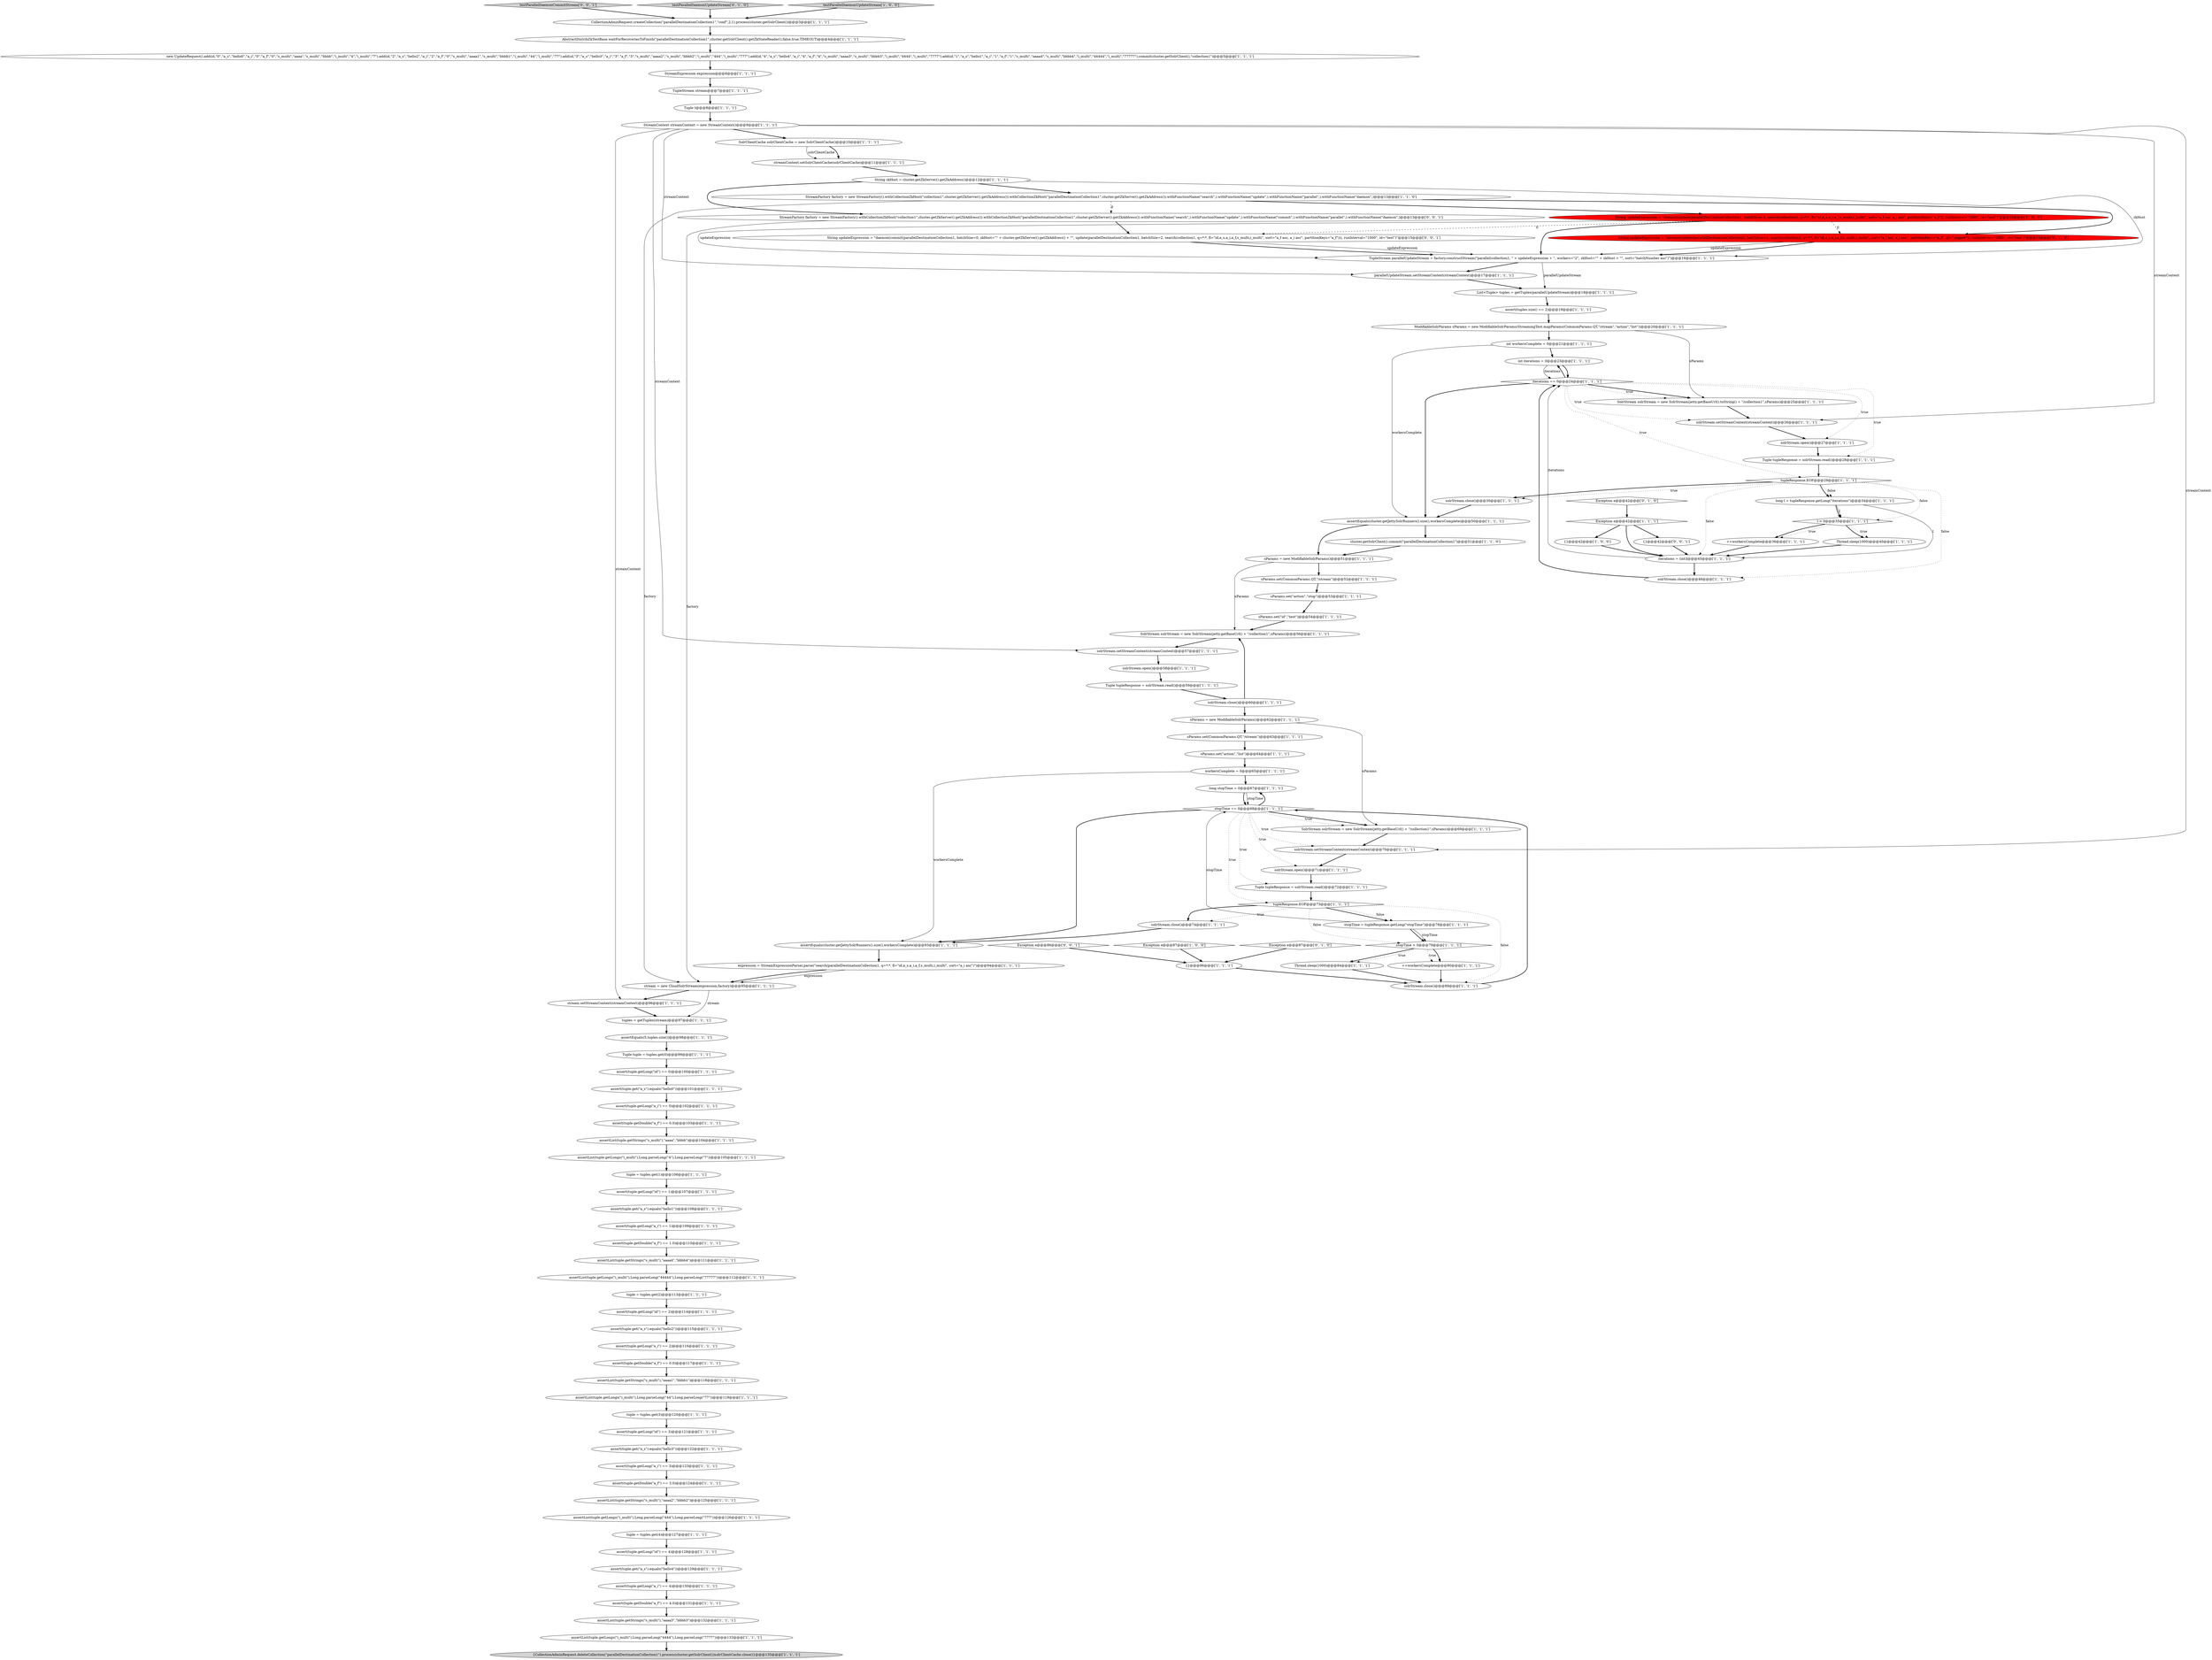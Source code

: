 digraph {
3 [style = filled, label = "assertList(tuple.getStrings(\"s_multi\"),\"aaaa\",\"bbbb\")@@@104@@@['1', '1', '1']", fillcolor = white, shape = ellipse image = "AAA0AAABBB1BBB"];
87 [style = filled, label = "assert(tuple.getLong(\"a_i\") == 1)@@@109@@@['1', '1', '1']", fillcolor = white, shape = ellipse image = "AAA0AAABBB1BBB"];
109 [style = filled, label = "Exception e@@@87@@@['0', '1', '0']", fillcolor = white, shape = diamond image = "AAA0AAABBB2BBB"];
89 [style = filled, label = "l > 0@@@35@@@['1', '1', '1']", fillcolor = white, shape = diamond image = "AAA0AAABBB1BBB"];
91 [style = filled, label = "List<Tuple> tuples = getTuples(parallelUpdateStream)@@@18@@@['1', '1', '1']", fillcolor = white, shape = ellipse image = "AAA0AAABBB1BBB"];
51 [style = filled, label = "Tuple tuple = tuples.get(0)@@@99@@@['1', '1', '1']", fillcolor = white, shape = ellipse image = "AAA0AAABBB1BBB"];
38 [style = filled, label = "stopTime > 0@@@79@@@['1', '1', '1']", fillcolor = white, shape = diamond image = "AAA0AAABBB1BBB"];
63 [style = filled, label = "solrStream.setStreamContext(streamContext)@@@70@@@['1', '1', '1']", fillcolor = white, shape = ellipse image = "AAA0AAABBB1BBB"];
96 [style = filled, label = "assertList(tuple.getLongs(\"i_multi\"),Long.parseLong(\"444\"),Long.parseLong(\"777\"))@@@126@@@['1', '1', '1']", fillcolor = white, shape = ellipse image = "AAA0AAABBB1BBB"];
11 [style = filled, label = "++workersComplete@@@80@@@['1', '1', '1']", fillcolor = white, shape = ellipse image = "AAA0AAABBB1BBB"];
81 [style = filled, label = "Tuple t@@@8@@@['1', '1', '1']", fillcolor = white, shape = ellipse image = "AAA0AAABBB1BBB"];
14 [style = filled, label = "assert(tuple.getLong(\"a_i\") == 2)@@@116@@@['1', '1', '1']", fillcolor = white, shape = ellipse image = "AAA0AAABBB1BBB"];
15 [style = filled, label = "TupleStream stream@@@7@@@['1', '1', '1']", fillcolor = white, shape = ellipse image = "AAA0AAABBB1BBB"];
23 [style = filled, label = "SolrClientCache solrClientCache = new SolrClientCache()@@@10@@@['1', '1', '1']", fillcolor = white, shape = ellipse image = "AAA0AAABBB1BBB"];
83 [style = filled, label = "assert(tuple.getLong(\"a_i\") == 0)@@@102@@@['1', '1', '1']", fillcolor = white, shape = ellipse image = "AAA0AAABBB1BBB"];
49 [style = filled, label = "assert(tuple.getLong(\"id\") == 3)@@@121@@@['1', '1', '1']", fillcolor = white, shape = ellipse image = "AAA0AAABBB1BBB"];
1 [style = filled, label = "sParams.set(CommonParams.QT,\"/stream\")@@@52@@@['1', '1', '1']", fillcolor = white, shape = ellipse image = "AAA0AAABBB1BBB"];
95 [style = filled, label = "assert(tuple.getLong(\"a_i\") == 3)@@@123@@@['1', '1', '1']", fillcolor = white, shape = ellipse image = "AAA0AAABBB1BBB"];
78 [style = filled, label = "stream.setStreamContext(streamContext)@@@96@@@['1', '1', '1']", fillcolor = white, shape = ellipse image = "AAA0AAABBB1BBB"];
72 [style = filled, label = "{}@@@42@@@['1', '0', '0']", fillcolor = white, shape = ellipse image = "AAA0AAABBB1BBB"];
17 [style = filled, label = "solrStream.close()@@@89@@@['1', '1', '1']", fillcolor = white, shape = ellipse image = "AAA0AAABBB1BBB"];
50 [style = filled, label = "assertList(tuple.getLongs(\"i_multi\"),Long.parseLong(\"4444\"),Long.parseLong(\"7777\"))@@@133@@@['1', '1', '1']", fillcolor = white, shape = ellipse image = "AAA0AAABBB1BBB"];
26 [style = filled, label = "ModifiableSolrParams sParams = new ModifiableSolrParams(StreamingTest.mapParams(CommonParams.QT,\"/stream\",\"action\",\"list\"))@@@20@@@['1', '1', '1']", fillcolor = white, shape = ellipse image = "AAA0AAABBB1BBB"];
69 [style = filled, label = "assert(tuples.size() == 2)@@@19@@@['1', '1', '1']", fillcolor = white, shape = ellipse image = "AAA0AAABBB1BBB"];
67 [style = filled, label = "tuples = getTuples(stream)@@@97@@@['1', '1', '1']", fillcolor = white, shape = ellipse image = "AAA0AAABBB1BBB"];
66 [style = filled, label = "assert(tuple.getLong(\"id\") == 1)@@@107@@@['1', '1', '1']", fillcolor = white, shape = ellipse image = "AAA0AAABBB1BBB"];
36 [style = filled, label = "solrStream.close()@@@60@@@['1', '1', '1']", fillcolor = white, shape = ellipse image = "AAA0AAABBB1BBB"];
22 [style = filled, label = "parallelUpdateStream.setStreamContext(streamContext)@@@17@@@['1', '1', '1']", fillcolor = white, shape = ellipse image = "AAA0AAABBB1BBB"];
98 [style = filled, label = "SolrStream solrStream = new SolrStream(jetty.getBaseUrl() + \"/collection1\",sParams)@@@56@@@['1', '1', '1']", fillcolor = white, shape = ellipse image = "AAA0AAABBB1BBB"];
37 [style = filled, label = "sParams.set(\"action\",\"list\")@@@64@@@['1', '1', '1']", fillcolor = white, shape = ellipse image = "AAA0AAABBB1BBB"];
31 [style = filled, label = "assertEquals(cluster.getJettySolrRunners().size(),workersComplete)@@@93@@@['1', '1', '1']", fillcolor = white, shape = ellipse image = "AAA0AAABBB1BBB"];
85 [style = filled, label = "stream = new CloudSolrStream(expression,factory)@@@95@@@['1', '1', '1']", fillcolor = white, shape = ellipse image = "AAA0AAABBB1BBB"];
30 [style = filled, label = "solrStream.open()@@@58@@@['1', '1', '1']", fillcolor = white, shape = ellipse image = "AAA0AAABBB1BBB"];
102 [style = filled, label = "solrStream.open()@@@71@@@['1', '1', '1']", fillcolor = white, shape = ellipse image = "AAA0AAABBB1BBB"];
56 [style = filled, label = "cluster.getSolrClient().commit(\"parallelDestinationCollection1\")@@@51@@@['1', '1', '0']", fillcolor = white, shape = ellipse image = "AAA0AAABBB1BBB"];
19 [style = filled, label = "assert(tuple.getLong(\"id\") == 2)@@@114@@@['1', '1', '1']", fillcolor = white, shape = ellipse image = "AAA0AAABBB1BBB"];
112 [style = filled, label = "StreamFactory factory = new StreamFactory().withCollectionZkHost(\"collection1\",cluster.getZkServer().getZkAddress()).withCollectionZkHost(\"parallelDestinationCollection1\",cluster.getZkServer().getZkAddress()).withFunctionName(\"search\",).withFunctionName(\"update\",).withFunctionName(\"commit\",).withFunctionName(\"parallel\",).withFunctionName(\"daemon\",)@@@13@@@['0', '0', '1']", fillcolor = white, shape = ellipse image = "AAA0AAABBB3BBB"];
0 [style = filled, label = "assert(tuple.getDouble(\"a_f\") == 4.0)@@@131@@@['1', '1', '1']", fillcolor = white, shape = ellipse image = "AAA0AAABBB1BBB"];
32 [style = filled, label = "Thread.sleep(1000)@@@84@@@['1', '1', '1']", fillcolor = white, shape = ellipse image = "AAA0AAABBB1BBB"];
27 [style = filled, label = "assertList(tuple.getStrings(\"s_multi\"),\"aaaa4\",\"bbbb4\")@@@111@@@['1', '1', '1']", fillcolor = white, shape = ellipse image = "AAA0AAABBB1BBB"];
4 [style = filled, label = "assertList(tuple.getStrings(\"s_multi\"),\"aaaa1\",\"bbbb1\")@@@118@@@['1', '1', '1']", fillcolor = white, shape = ellipse image = "AAA0AAABBB1BBB"];
115 [style = filled, label = "testParallelDaemonCommitStream['0', '0', '1']", fillcolor = lightgray, shape = diamond image = "AAA0AAABBB3BBB"];
12 [style = filled, label = "streamContext.setSolrClientCache(solrClientCache)@@@11@@@['1', '1', '1']", fillcolor = white, shape = ellipse image = "AAA0AAABBB1BBB"];
88 [style = filled, label = "sParams = new ModifiableSolrParams()@@@51@@@['1', '1', '1']", fillcolor = white, shape = ellipse image = "AAA0AAABBB1BBB"];
103 [style = filled, label = "StreamContext streamContext = new StreamContext()@@@9@@@['1', '1', '1']", fillcolor = white, shape = ellipse image = "AAA0AAABBB1BBB"];
110 [style = filled, label = "testParallelDaemonUpdateStream['0', '1', '0']", fillcolor = lightgray, shape = diamond image = "AAA0AAABBB2BBB"];
54 [style = filled, label = "assertEquals(cluster.getJettySolrRunners().size(),workersComplete)@@@50@@@['1', '1', '1']", fillcolor = white, shape = ellipse image = "AAA0AAABBB1BBB"];
40 [style = filled, label = "tuple = tuples.get(2)@@@113@@@['1', '1', '1']", fillcolor = white, shape = ellipse image = "AAA0AAABBB1BBB"];
10 [style = filled, label = "workersComplete = 0@@@65@@@['1', '1', '1']", fillcolor = white, shape = ellipse image = "AAA0AAABBB1BBB"];
71 [style = filled, label = "tuple = tuples.get(1)@@@106@@@['1', '1', '1']", fillcolor = white, shape = ellipse image = "AAA0AAABBB1BBB"];
41 [style = filled, label = "assert(tuple.get(\"a_s\").equals(\"hello0\"))@@@101@@@['1', '1', '1']", fillcolor = white, shape = ellipse image = "AAA0AAABBB1BBB"];
93 [style = filled, label = "sParams.set(\"id\",\"test\")@@@54@@@['1', '1', '1']", fillcolor = white, shape = ellipse image = "AAA0AAABBB1BBB"];
100 [style = filled, label = "StreamExpression expression@@@6@@@['1', '1', '1']", fillcolor = white, shape = ellipse image = "AAA0AAABBB1BBB"];
18 [style = filled, label = "Tuple tupleResponse = solrStream.read()@@@59@@@['1', '1', '1']", fillcolor = white, shape = ellipse image = "AAA0AAABBB1BBB"];
60 [style = filled, label = "TupleStream parallelUpdateStream = factory.constructStream(\"parallel(collection1, \" + updateExpression + \", workers=\"2\", zkHost=\"\" + zkHost + \"\", sort=\"batchNumber asc\")\")@@@16@@@['1', '1', '1']", fillcolor = white, shape = ellipse image = "AAA0AAABBB1BBB"];
5 [style = filled, label = "new UpdateRequest().add(id,\"0\",\"a_s\",\"hello0\",\"a_i\",\"0\",\"a_f\",\"0\",\"s_multi\",\"aaaa\",\"s_multi\",\"bbbb\",\"i_multi\",\"4\",\"i_multi\",\"7\").add(id,\"2\",\"a_s\",\"hello2\",\"a_i\",\"2\",\"a_f\",\"0\",\"s_multi\",\"aaaa1\",\"s_multi\",\"bbbb1\",\"i_multi\",\"44\",\"i_multi\",\"77\").add(id,\"3\",\"a_s\",\"hello3\",\"a_i\",\"3\",\"a_f\",\"3\",\"s_multi\",\"aaaa2\",\"s_multi\",\"bbbb2\",\"i_multi\",\"444\",\"i_multi\",\"777\").add(id,\"4\",\"a_s\",\"hello4\",\"a_i\",\"4\",\"a_f\",\"4\",\"s_multi\",\"aaaa3\",\"s_multi\",\"bbbb3\",\"i_multi\",\"4444\",\"i_multi\",\"7777\").add(id,\"1\",\"a_s\",\"hello1\",\"a_i\",\"1\",\"a_f\",\"1\",\"s_multi\",\"aaaa4\",\"s_multi\",\"bbbb4\",\"i_multi\",\"44444\",\"i_multi\",\"77777\").commit(cluster.getSolrClient(),\"collection1\")@@@5@@@['1', '1', '1']", fillcolor = white, shape = ellipse image = "AAA0AAABBB1BBB"];
99 [style = filled, label = "tupleResponse.EOF@@@73@@@['1', '1', '1']", fillcolor = white, shape = diamond image = "AAA0AAABBB1BBB"];
94 [style = filled, label = "assertList(tuple.getLongs(\"i_multi\"),Long.parseLong(\"4\"),Long.parseLong(\"7\"))@@@105@@@['1', '1', '1']", fillcolor = white, shape = ellipse image = "AAA0AAABBB1BBB"];
25 [style = filled, label = "String updateExpression = \"daemon(update(parallelDestinationCollection1, batchSize=2, search(collection1, q=*:*, fl=\"id,a_s,a_i,a_f,s_multi,i_multi\", sort=\"a_f asc, a_i asc\", partitionKeys=\"a_f\")), runInterval=\"1000\", id=\"test\")\"@@@15@@@['1', '0', '0']", fillcolor = red, shape = ellipse image = "AAA1AAABBB1BBB"];
104 [style = filled, label = "String zkHost = cluster.getZkServer().getZkAddress()@@@12@@@['1', '1', '1']", fillcolor = white, shape = ellipse image = "AAA0AAABBB1BBB"];
13 [style = filled, label = "tuple = tuples.get(4)@@@127@@@['1', '1', '1']", fillcolor = white, shape = ellipse image = "AAA0AAABBB1BBB"];
58 [style = filled, label = "iterations == 0@@@24@@@['1', '1', '1']", fillcolor = white, shape = diamond image = "AAA0AAABBB1BBB"];
68 [style = filled, label = "iterations = (int)l@@@45@@@['1', '1', '1']", fillcolor = white, shape = ellipse image = "AAA0AAABBB1BBB"];
70 [style = filled, label = "assert(tuple.getLong(\"id\") == 0)@@@100@@@['1', '1', '1']", fillcolor = white, shape = ellipse image = "AAA0AAABBB1BBB"];
107 [style = filled, label = "String updateExpression = \"daemon(update(parallelDestinationCollection1, batchSize=2, search(collection1, q=*:*, fl=\"id,a_s,a_i,a_f,s_multi,i_multi\", sort=\"a_f asc, a_i asc\", partitionKeys=\"a_f\", qt=\"/export\")), runInterval=\"1000\", id=\"test\")\"@@@15@@@['0', '1', '0']", fillcolor = red, shape = ellipse image = "AAA1AAABBB2BBB"];
6 [style = filled, label = "assertEquals(5,tuples.size())@@@98@@@['1', '1', '1']", fillcolor = white, shape = ellipse image = "AAA0AAABBB1BBB"];
76 [style = filled, label = "long stopTime = 0@@@67@@@['1', '1', '1']", fillcolor = white, shape = ellipse image = "AAA0AAABBB1BBB"];
79 [style = filled, label = "assert(tuple.getLong(\"a_i\") == 4)@@@130@@@['1', '1', '1']", fillcolor = white, shape = ellipse image = "AAA0AAABBB1BBB"];
7 [style = filled, label = "expression = StreamExpressionParser.parse(\"search(parallelDestinationCollection1, q=*:*, fl=\"id,a_s,a_i,a_f,s_multi,i_multi\", sort=\"a_i asc\")\")@@@94@@@['1', '1', '1']", fillcolor = white, shape = ellipse image = "AAA0AAABBB1BBB"];
113 [style = filled, label = "{}@@@42@@@['0', '0', '1']", fillcolor = white, shape = ellipse image = "AAA0AAABBB3BBB"];
47 [style = filled, label = "stopTime == 0@@@68@@@['1', '1', '1']", fillcolor = white, shape = diamond image = "AAA0AAABBB1BBB"];
16 [style = filled, label = "int workersComplete = 0@@@21@@@['1', '1', '1']", fillcolor = white, shape = ellipse image = "AAA0AAABBB1BBB"];
29 [style = filled, label = "assert(tuple.getDouble(\"a_f\") == 0.0)@@@117@@@['1', '1', '1']", fillcolor = white, shape = ellipse image = "AAA0AAABBB1BBB"];
42 [style = filled, label = "assert(tuple.getLong(\"id\") == 4)@@@128@@@['1', '1', '1']", fillcolor = white, shape = ellipse image = "AAA0AAABBB1BBB"];
8 [style = filled, label = "assert(tuple.get(\"a_s\").equals(\"hello1\"))@@@108@@@['1', '1', '1']", fillcolor = white, shape = ellipse image = "AAA0AAABBB1BBB"];
62 [style = filled, label = "StreamFactory factory = new StreamFactory().withCollectionZkHost(\"collection1\",cluster.getZkServer().getZkAddress()).withCollectionZkHost(\"parallelDestinationCollection1\",cluster.getZkServer().getZkAddress()).withFunctionName(\"search\",).withFunctionName(\"update\",).withFunctionName(\"parallel\",).withFunctionName(\"daemon\",)@@@13@@@['1', '1', '0']", fillcolor = white, shape = ellipse image = "AAA0AAABBB1BBB"];
64 [style = filled, label = "assert(tuple.get(\"a_s\").equals(\"hello2\"))@@@115@@@['1', '1', '1']", fillcolor = white, shape = ellipse image = "AAA0AAABBB1BBB"];
55 [style = filled, label = "tuple = tuples.get(3)@@@120@@@['1', '1', '1']", fillcolor = white, shape = ellipse image = "AAA0AAABBB1BBB"];
74 [style = filled, label = "solrStream.close()@@@74@@@['1', '1', '1']", fillcolor = white, shape = ellipse image = "AAA0AAABBB1BBB"];
97 [style = filled, label = "long l = tupleResponse.getLong(\"iterations\")@@@34@@@['1', '1', '1']", fillcolor = white, shape = ellipse image = "AAA0AAABBB1BBB"];
34 [style = filled, label = "Tuple tupleResponse = solrStream.read()@@@28@@@['1', '1', '1']", fillcolor = white, shape = ellipse image = "AAA0AAABBB1BBB"];
77 [style = filled, label = "CollectionAdminRequest.createCollection(\"parallelDestinationCollection1\",\"conf\",2,1).process(cluster.getSolrClient())@@@3@@@['1', '1', '1']", fillcolor = white, shape = ellipse image = "AAA0AAABBB1BBB"];
65 [style = filled, label = "stopTime = tupleResponse.getLong(\"stopTime\")@@@78@@@['1', '1', '1']", fillcolor = white, shape = ellipse image = "AAA0AAABBB1BBB"];
114 [style = filled, label = "Exception e@@@86@@@['0', '0', '1']", fillcolor = white, shape = diamond image = "AAA0AAABBB3BBB"];
33 [style = filled, label = "sParams.set(\"action\",\"stop\")@@@53@@@['1', '1', '1']", fillcolor = white, shape = ellipse image = "AAA0AAABBB1BBB"];
75 [style = filled, label = "solrStream.setStreamContext(streamContext)@@@26@@@['1', '1', '1']", fillcolor = white, shape = ellipse image = "AAA0AAABBB1BBB"];
105 [style = filled, label = "assert(tuple.get(\"a_s\").equals(\"hello4\"))@@@129@@@['1', '1', '1']", fillcolor = white, shape = ellipse image = "AAA0AAABBB1BBB"];
90 [style = filled, label = "assert(tuple.getDouble(\"a_f\") == 0.0)@@@103@@@['1', '1', '1']", fillcolor = white, shape = ellipse image = "AAA0AAABBB1BBB"];
61 [style = filled, label = "++workersComplete@@@36@@@['1', '1', '1']", fillcolor = white, shape = ellipse image = "AAA0AAABBB1BBB"];
59 [style = filled, label = "sParams = new ModifiableSolrParams()@@@62@@@['1', '1', '1']", fillcolor = white, shape = ellipse image = "AAA0AAABBB1BBB"];
57 [style = filled, label = "assertList(tuple.getLongs(\"i_multi\"),Long.parseLong(\"44\"),Long.parseLong(\"77\"))@@@119@@@['1', '1', '1']", fillcolor = white, shape = ellipse image = "AAA0AAABBB1BBB"];
39 [style = filled, label = "assert(tuple.get(\"a_s\").equals(\"hello3\"))@@@122@@@['1', '1', '1']", fillcolor = white, shape = ellipse image = "AAA0AAABBB1BBB"];
46 [style = filled, label = "Tuple tupleResponse = solrStream.read()@@@72@@@['1', '1', '1']", fillcolor = white, shape = ellipse image = "AAA0AAABBB1BBB"];
9 [style = filled, label = "solrStream.setStreamContext(streamContext)@@@57@@@['1', '1', '1']", fillcolor = white, shape = ellipse image = "AAA0AAABBB1BBB"];
82 [style = filled, label = "testParallelDaemonUpdateStream['1', '0', '0']", fillcolor = lightgray, shape = diamond image = "AAA0AAABBB1BBB"];
45 [style = filled, label = "solrStream.close()@@@46@@@['1', '1', '1']", fillcolor = white, shape = ellipse image = "AAA0AAABBB1BBB"];
20 [style = filled, label = "Thread.sleep(1000)@@@40@@@['1', '1', '1']", fillcolor = white, shape = ellipse image = "AAA0AAABBB1BBB"];
106 [style = filled, label = "SolrStream solrStream = new SolrStream(jetty.getBaseUrl().toString() + \"/collection1\",sParams)@@@25@@@['1', '1', '1']", fillcolor = white, shape = ellipse image = "AAA0AAABBB1BBB"];
84 [style = filled, label = "{CollectionAdminRequest.deleteCollection(\"parallelDestinationCollection1\").process(cluster.getSolrClient())solrClientCache.close()}@@@135@@@['1', '1', '1']", fillcolor = lightgray, shape = ellipse image = "AAA0AAABBB1BBB"];
21 [style = filled, label = "assert(tuple.getDouble(\"a_f\") == 1.0)@@@110@@@['1', '1', '1']", fillcolor = white, shape = ellipse image = "AAA0AAABBB1BBB"];
53 [style = filled, label = "tupleResponse.EOF@@@29@@@['1', '1', '1']", fillcolor = white, shape = diamond image = "AAA0AAABBB1BBB"];
111 [style = filled, label = "String updateExpression = \"daemon(commit(parallelDestinationCollection1, batchSize=0, zkHost=\"\" + cluster.getZkServer().getZkAddress() + \"\", update(parallelDestinationCollection1, batchSize=2, search(collection1, q=*:*, fl=\"id,a_s,a_i,a_f,s_multi,i_multi\", sort=\"a_f asc, a_i asc\", partitionKeys=\"a_f\"))), runInterval=\"1000\", id=\"test\")\"@@@15@@@['0', '0', '1']", fillcolor = white, shape = ellipse image = "AAA0AAABBB3BBB"];
52 [style = filled, label = "assert(tuple.getDouble(\"a_f\") == 3.0)@@@124@@@['1', '1', '1']", fillcolor = white, shape = ellipse image = "AAA0AAABBB1BBB"];
73 [style = filled, label = "Exception e@@@87@@@['1', '0', '0']", fillcolor = white, shape = diamond image = "AAA0AAABBB1BBB"];
80 [style = filled, label = "int iterations = 0@@@23@@@['1', '1', '1']", fillcolor = white, shape = ellipse image = "AAA0AAABBB1BBB"];
92 [style = filled, label = "AbstractDistribZkTestBase.waitForRecoveriesToFinish(\"parallelDestinationCollection1\",cluster.getSolrClient().getZkStateReader(),false,true,TIMEOUT)@@@4@@@['1', '1', '1']", fillcolor = white, shape = ellipse image = "AAA0AAABBB1BBB"];
48 [style = filled, label = "assertList(tuple.getLongs(\"i_multi\"),Long.parseLong(\"44444\"),Long.parseLong(\"77777\"))@@@112@@@['1', '1', '1']", fillcolor = white, shape = ellipse image = "AAA0AAABBB1BBB"];
43 [style = filled, label = "assertList(tuple.getStrings(\"s_multi\"),\"aaaa3\",\"bbbb3\")@@@132@@@['1', '1', '1']", fillcolor = white, shape = ellipse image = "AAA0AAABBB1BBB"];
86 [style = filled, label = "{}@@@86@@@['1', '1', '1']", fillcolor = white, shape = ellipse image = "AAA0AAABBB1BBB"];
2 [style = filled, label = "sParams.set(CommonParams.QT,\"/stream\")@@@63@@@['1', '1', '1']", fillcolor = white, shape = ellipse image = "AAA0AAABBB1BBB"];
35 [style = filled, label = "solrStream.open()@@@27@@@['1', '1', '1']", fillcolor = white, shape = ellipse image = "AAA0AAABBB1BBB"];
101 [style = filled, label = "Exception e@@@42@@@['1', '1', '1']", fillcolor = white, shape = diamond image = "AAA0AAABBB1BBB"];
108 [style = filled, label = "Exception e@@@42@@@['0', '1', '0']", fillcolor = white, shape = diamond image = "AAA0AAABBB2BBB"];
28 [style = filled, label = "assertList(tuple.getStrings(\"s_multi\"),\"aaaa2\",\"bbbb2\")@@@125@@@['1', '1', '1']", fillcolor = white, shape = ellipse image = "AAA0AAABBB1BBB"];
44 [style = filled, label = "SolrStream solrStream = new SolrStream(jetty.getBaseUrl() + \"/collection1\",sParams)@@@69@@@['1', '1', '1']", fillcolor = white, shape = ellipse image = "AAA0AAABBB1BBB"];
24 [style = filled, label = "solrStream.close()@@@30@@@['1', '1', '1']", fillcolor = white, shape = ellipse image = "AAA0AAABBB1BBB"];
89->20 [style = dotted, label="true"];
36->59 [style = bold, label=""];
104->60 [style = solid, label="zkHost"];
54->56 [style = bold, label=""];
81->103 [style = bold, label=""];
28->96 [style = bold, label=""];
44->63 [style = bold, label=""];
62->85 [style = solid, label="factory"];
91->69 [style = bold, label=""];
55->49 [style = bold, label=""];
85->78 [style = bold, label=""];
75->35 [style = bold, label=""];
74->31 [style = bold, label=""];
53->45 [style = dotted, label="false"];
60->22 [style = bold, label=""];
105->79 [style = bold, label=""];
104->112 [style = bold, label=""];
89->61 [style = dotted, label="true"];
107->60 [style = solid, label="updateExpression"];
98->9 [style = bold, label=""];
33->93 [style = bold, label=""];
80->58 [style = solid, label="iterations"];
30->18 [style = bold, label=""];
102->46 [style = bold, label=""];
111->60 [style = solid, label="updateExpression"];
58->34 [style = dotted, label="true"];
52->28 [style = bold, label=""];
77->92 [style = bold, label=""];
20->68 [style = bold, label=""];
10->76 [style = bold, label=""];
26->106 [style = solid, label="sParams"];
47->76 [style = bold, label=""];
1->33 [style = bold, label=""];
49->39 [style = bold, label=""];
61->68 [style = bold, label=""];
47->99 [style = dotted, label="true"];
111->60 [style = bold, label=""];
47->46 [style = dotted, label="true"];
41->83 [style = bold, label=""];
47->102 [style = dotted, label="true"];
103->22 [style = solid, label="streamContext"];
10->31 [style = solid, label="workersComplete"];
69->26 [style = bold, label=""];
23->12 [style = bold, label=""];
58->106 [style = bold, label=""];
99->65 [style = bold, label=""];
83->90 [style = bold, label=""];
107->60 [style = bold, label=""];
80->58 [style = bold, label=""];
86->17 [style = bold, label=""];
113->68 [style = bold, label=""];
34->53 [style = bold, label=""];
88->1 [style = bold, label=""];
63->102 [style = bold, label=""];
25->60 [style = solid, label="updateExpression"];
99->38 [style = dotted, label="false"];
106->75 [style = bold, label=""];
58->53 [style = dotted, label="true"];
38->11 [style = bold, label=""];
59->44 [style = solid, label="sParams"];
57->55 [style = bold, label=""];
62->25 [style = bold, label=""];
66->8 [style = bold, label=""];
97->89 [style = bold, label=""];
62->112 [style = dashed, label="0"];
15->81 [style = bold, label=""];
76->47 [style = bold, label=""];
99->74 [style = bold, label=""];
103->75 [style = solid, label="streamContext"];
68->58 [style = solid, label="iterations"];
58->54 [style = bold, label=""];
88->98 [style = solid, label="sParams"];
16->80 [style = bold, label=""];
38->32 [style = bold, label=""];
39->95 [style = bold, label=""];
100->15 [style = bold, label=""];
5->100 [style = bold, label=""];
26->16 [style = bold, label=""];
12->104 [style = bold, label=""];
112->111 [style = bold, label=""];
93->98 [style = bold, label=""];
65->38 [style = bold, label=""];
58->80 [style = bold, label=""];
53->24 [style = bold, label=""];
103->63 [style = solid, label="streamContext"];
16->54 [style = solid, label="workersComplete"];
42->105 [style = bold, label=""];
68->45 [style = bold, label=""];
47->44 [style = bold, label=""];
11->17 [style = bold, label=""];
53->97 [style = dotted, label="false"];
64->14 [style = bold, label=""];
89->20 [style = bold, label=""];
35->34 [style = bold, label=""];
3->94 [style = bold, label=""];
32->17 [style = bold, label=""];
101->72 [style = bold, label=""];
62->107 [style = bold, label=""];
54->88 [style = bold, label=""];
92->5 [style = bold, label=""];
103->23 [style = bold, label=""];
104->62 [style = bold, label=""];
7->85 [style = solid, label="expression"];
95->52 [style = bold, label=""];
19->64 [style = bold, label=""];
13->42 [style = bold, label=""];
8->87 [style = bold, label=""];
25->107 [style = dashed, label="0"];
21->27 [style = bold, label=""];
4->57 [style = bold, label=""];
37->10 [style = bold, label=""];
60->91 [style = solid, label="parallelUpdateStream"];
76->47 [style = solid, label="stopTime"];
47->31 [style = bold, label=""];
82->77 [style = bold, label=""];
0->43 [style = bold, label=""];
6->51 [style = bold, label=""];
53->24 [style = dotted, label="true"];
90->3 [style = bold, label=""];
40->19 [style = bold, label=""];
38->32 [style = dotted, label="true"];
67->6 [style = bold, label=""];
36->98 [style = bold, label=""];
31->7 [style = bold, label=""];
85->67 [style = solid, label="stream"];
101->113 [style = bold, label=""];
45->58 [style = bold, label=""];
110->77 [style = bold, label=""];
97->68 [style = solid, label="l"];
25->111 [style = dashed, label="0"];
53->89 [style = dotted, label="false"];
53->68 [style = dotted, label="false"];
50->84 [style = bold, label=""];
14->29 [style = bold, label=""];
53->97 [style = bold, label=""];
56->88 [style = bold, label=""];
58->75 [style = dotted, label="true"];
89->61 [style = bold, label=""];
71->66 [style = bold, label=""];
112->85 [style = solid, label="factory"];
22->91 [style = bold, label=""];
87->21 [style = bold, label=""];
29->4 [style = bold, label=""];
43->50 [style = bold, label=""];
96->13 [style = bold, label=""];
109->86 [style = bold, label=""];
23->12 [style = solid, label="solrClientCache"];
99->65 [style = dotted, label="false"];
17->47 [style = bold, label=""];
97->89 [style = solid, label="l"];
101->68 [style = bold, label=""];
79->0 [style = bold, label=""];
9->30 [style = bold, label=""];
18->36 [style = bold, label=""];
47->44 [style = dotted, label="true"];
99->17 [style = dotted, label="false"];
48->40 [style = bold, label=""];
58->35 [style = dotted, label="true"];
38->11 [style = dotted, label="true"];
24->54 [style = bold, label=""];
94->71 [style = bold, label=""];
108->101 [style = bold, label=""];
73->86 [style = bold, label=""];
51->70 [style = bold, label=""];
70->41 [style = bold, label=""];
103->9 [style = solid, label="streamContext"];
7->85 [style = bold, label=""];
103->78 [style = solid, label="streamContext"];
78->67 [style = bold, label=""];
27->48 [style = bold, label=""];
115->77 [style = bold, label=""];
47->63 [style = dotted, label="true"];
59->2 [style = bold, label=""];
46->99 [style = bold, label=""];
114->86 [style = bold, label=""];
65->47 [style = solid, label="stopTime"];
2->37 [style = bold, label=""];
65->38 [style = solid, label="stopTime"];
72->68 [style = bold, label=""];
58->106 [style = dotted, label="true"];
25->60 [style = bold, label=""];
99->74 [style = dotted, label="true"];
}
